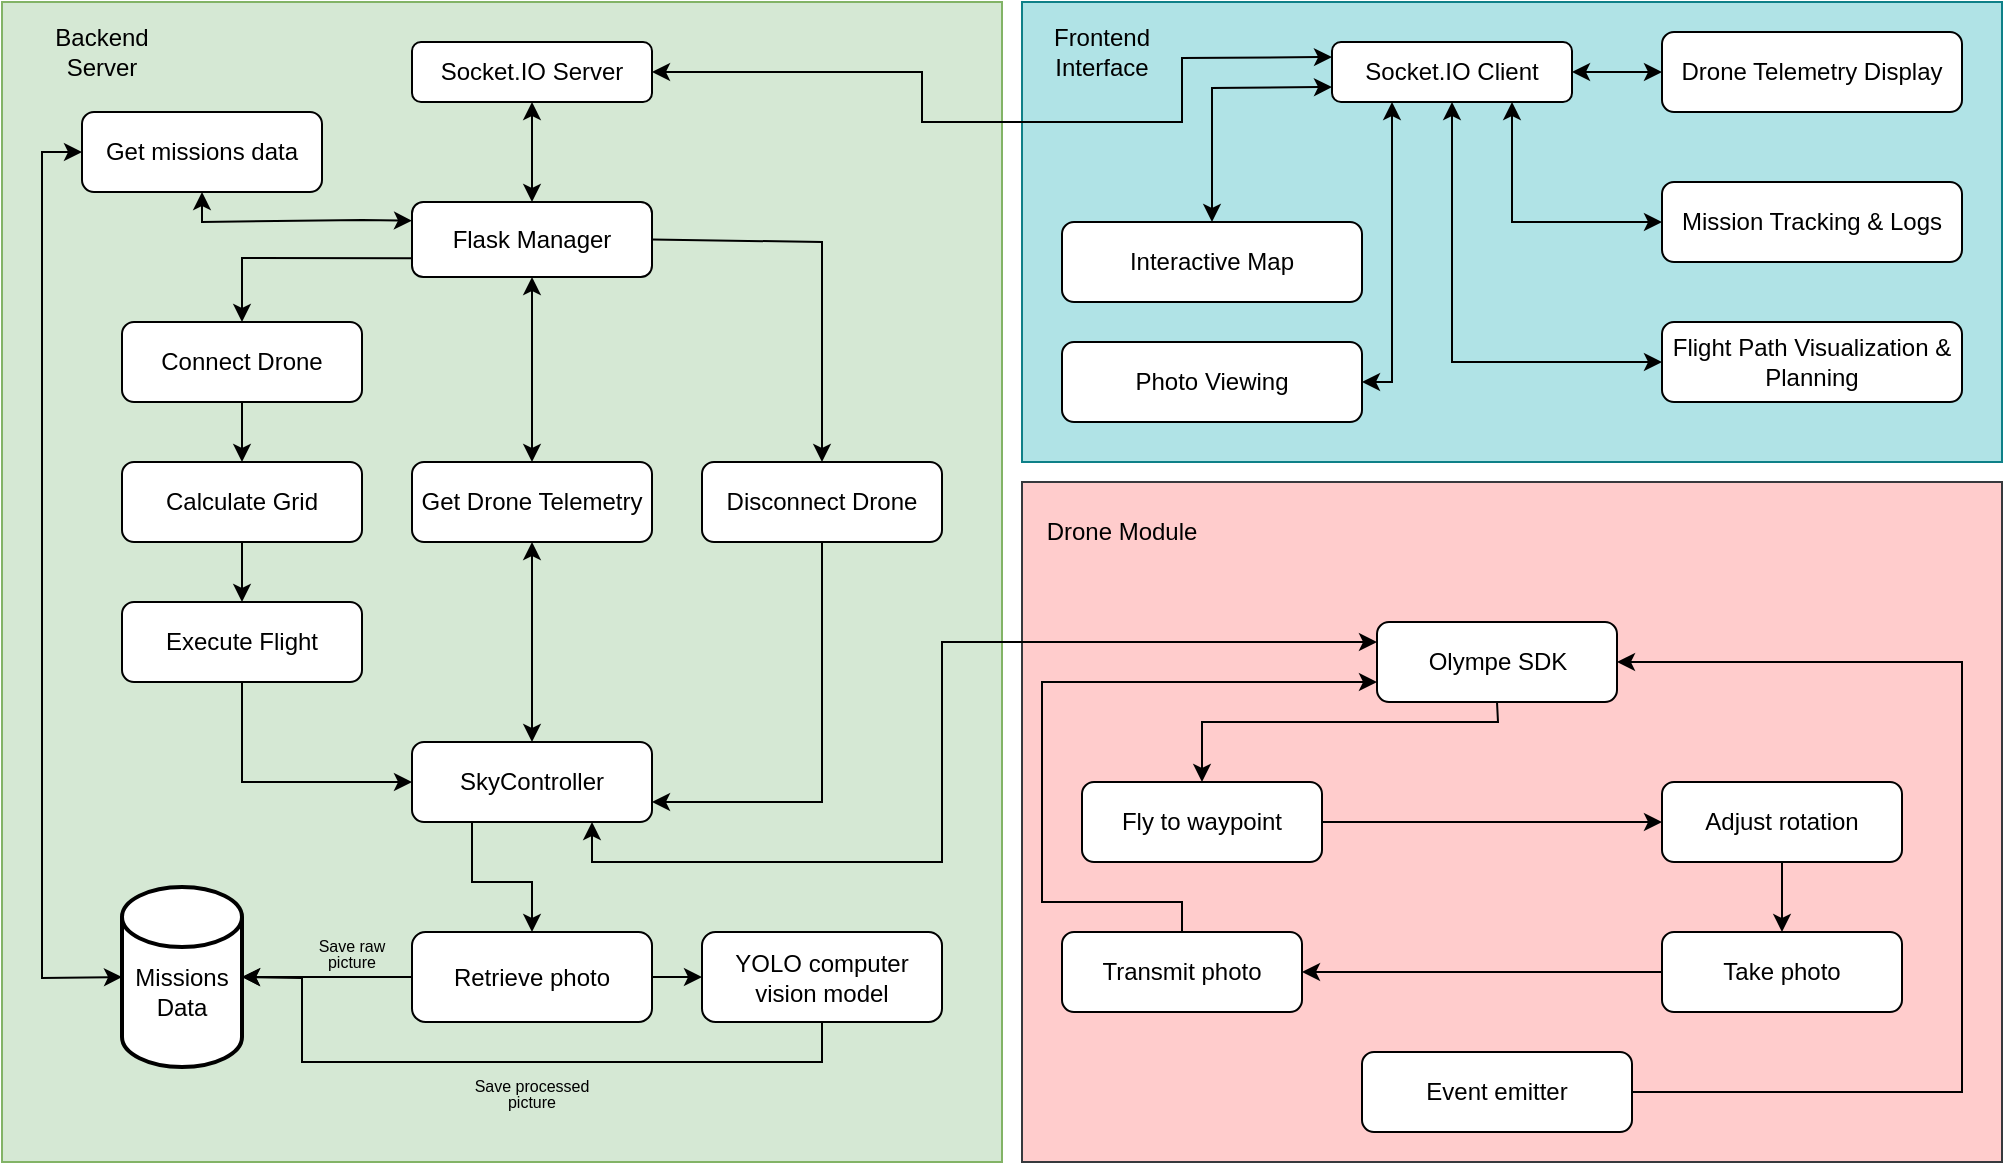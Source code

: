 <mxfile version="27.0.1">
  <diagram id="C5RBs43oDa-KdzZeNtuy" name="Page-1">
    <mxGraphModel dx="2008" dy="646" grid="1" gridSize="10" guides="1" tooltips="1" connect="1" arrows="1" fold="1" page="1" pageScale="1" pageWidth="827" pageHeight="1169" math="0" shadow="0">
      <root>
        <mxCell id="WIyWlLk6GJQsqaUBKTNV-0" />
        <mxCell id="WIyWlLk6GJQsqaUBKTNV-1" parent="WIyWlLk6GJQsqaUBKTNV-0" />
        <mxCell id="asMy0PvWTPp3YbjhJUl--8" value="" style="rounded=0;whiteSpace=wrap;html=1;fillColor=#b0e3e6;strokeColor=#0e8088;" vertex="1" parent="WIyWlLk6GJQsqaUBKTNV-1">
          <mxGeometry x="160" y="40" width="490" height="230" as="geometry" />
        </mxCell>
        <mxCell id="asMy0PvWTPp3YbjhJUl--15" value="" style="rounded=0;whiteSpace=wrap;html=1;fillColor=#d5e8d4;strokeColor=#82b366;labelBackgroundColor=none;" vertex="1" parent="WIyWlLk6GJQsqaUBKTNV-1">
          <mxGeometry x="-350" y="40" width="500" height="580" as="geometry" />
        </mxCell>
        <mxCell id="asMy0PvWTPp3YbjhJUl--16" value="" style="rounded=0;whiteSpace=wrap;html=1;fillColor=#ffcccc;strokeColor=#36393d;" vertex="1" parent="WIyWlLk6GJQsqaUBKTNV-1">
          <mxGeometry x="160" y="280" width="490" height="340" as="geometry" />
        </mxCell>
        <mxCell id="asMy0PvWTPp3YbjhJUl--17" value="Backend Server" style="text;html=1;align=center;verticalAlign=middle;whiteSpace=wrap;rounded=0;" vertex="1" parent="WIyWlLk6GJQsqaUBKTNV-1">
          <mxGeometry x="-340" y="40" width="80" height="50" as="geometry" />
        </mxCell>
        <mxCell id="asMy0PvWTPp3YbjhJUl--18" value="Frontend Interface" style="text;html=1;align=center;verticalAlign=middle;whiteSpace=wrap;rounded=0;" vertex="1" parent="WIyWlLk6GJQsqaUBKTNV-1">
          <mxGeometry x="160" y="40" width="80" height="50" as="geometry" />
        </mxCell>
        <mxCell id="asMy0PvWTPp3YbjhJUl--19" value="Drone Module" style="text;html=1;align=center;verticalAlign=middle;whiteSpace=wrap;rounded=0;" vertex="1" parent="WIyWlLk6GJQsqaUBKTNV-1">
          <mxGeometry x="170" y="280" width="80" height="50" as="geometry" />
        </mxCell>
        <mxCell id="asMy0PvWTPp3YbjhJUl--20" value="Socket.IO Server" style="rounded=1;whiteSpace=wrap;html=1;" vertex="1" parent="WIyWlLk6GJQsqaUBKTNV-1">
          <mxGeometry x="-145" y="60" width="120" height="30" as="geometry" />
        </mxCell>
        <mxCell id="asMy0PvWTPp3YbjhJUl--21" value="Socket.IO Client" style="rounded=1;whiteSpace=wrap;html=1;" vertex="1" parent="WIyWlLk6GJQsqaUBKTNV-1">
          <mxGeometry x="315" y="60" width="120" height="30" as="geometry" />
        </mxCell>
        <mxCell id="asMy0PvWTPp3YbjhJUl--23" value="" style="endArrow=classic;startArrow=classic;html=1;rounded=0;exitX=1;exitY=0.5;exitDx=0;exitDy=0;entryX=0;entryY=0.25;entryDx=0;entryDy=0;" edge="1" parent="WIyWlLk6GJQsqaUBKTNV-1" source="asMy0PvWTPp3YbjhJUl--20" target="asMy0PvWTPp3YbjhJUl--21">
          <mxGeometry width="50" height="50" relative="1" as="geometry">
            <mxPoint x="30" y="210" as="sourcePoint" />
            <mxPoint x="80" y="160" as="targetPoint" />
            <Array as="points">
              <mxPoint x="110" y="75" />
              <mxPoint x="110" y="100" />
              <mxPoint x="240" y="100" />
              <mxPoint x="240" y="68" />
            </Array>
          </mxGeometry>
        </mxCell>
        <mxCell id="asMy0PvWTPp3YbjhJUl--24" value="Photo Viewing" style="rounded=1;whiteSpace=wrap;html=1;" vertex="1" parent="WIyWlLk6GJQsqaUBKTNV-1">
          <mxGeometry x="180" y="210" width="150" height="40" as="geometry" />
        </mxCell>
        <mxCell id="asMy0PvWTPp3YbjhJUl--25" value="Mission Tracking &amp;amp; Logs" style="rounded=1;whiteSpace=wrap;html=1;" vertex="1" parent="WIyWlLk6GJQsqaUBKTNV-1">
          <mxGeometry x="480" y="130" width="150" height="40" as="geometry" />
        </mxCell>
        <mxCell id="asMy0PvWTPp3YbjhJUl--26" value="Drone Telemetry Display" style="rounded=1;whiteSpace=wrap;html=1;" vertex="1" parent="WIyWlLk6GJQsqaUBKTNV-1">
          <mxGeometry x="480" y="55" width="150" height="40" as="geometry" />
        </mxCell>
        <mxCell id="asMy0PvWTPp3YbjhJUl--27" value="Interactive Map" style="rounded=1;whiteSpace=wrap;html=1;" vertex="1" parent="WIyWlLk6GJQsqaUBKTNV-1">
          <mxGeometry x="180" y="150" width="150" height="40" as="geometry" />
        </mxCell>
        <mxCell id="asMy0PvWTPp3YbjhJUl--28" value="Flight Path Visualization &amp;amp; Planning" style="rounded=1;whiteSpace=wrap;html=1;" vertex="1" parent="WIyWlLk6GJQsqaUBKTNV-1">
          <mxGeometry x="480" y="200" width="150" height="40" as="geometry" />
        </mxCell>
        <mxCell id="asMy0PvWTPp3YbjhJUl--42" value="Olympe SDK" style="rounded=1;whiteSpace=wrap;html=1;" vertex="1" parent="WIyWlLk6GJQsqaUBKTNV-1">
          <mxGeometry x="337.5" y="350" width="120" height="40" as="geometry" />
        </mxCell>
        <mxCell id="asMy0PvWTPp3YbjhJUl--43" value="Flask Manager" style="rounded=1;whiteSpace=wrap;html=1;" vertex="1" parent="WIyWlLk6GJQsqaUBKTNV-1">
          <mxGeometry x="-145" y="140" width="120" height="37.5" as="geometry" />
        </mxCell>
        <mxCell id="asMy0PvWTPp3YbjhJUl--48" value="&lt;div&gt;&lt;br&gt;&lt;/div&gt;&lt;div&gt;Missions Data&lt;/div&gt;" style="strokeWidth=2;html=1;shape=mxgraph.flowchart.database;whiteSpace=wrap;rounded=0;strokeColor=default;align=center;verticalAlign=middle;fontFamily=Helvetica;fontSize=12;fontColor=default;fillColor=default;" vertex="1" parent="WIyWlLk6GJQsqaUBKTNV-1">
          <mxGeometry x="-290" y="482.5" width="60" height="90" as="geometry" />
        </mxCell>
        <mxCell id="asMy0PvWTPp3YbjhJUl--49" value="Connect Drone" style="rounded=1;whiteSpace=wrap;html=1;strokeColor=default;align=center;verticalAlign=middle;fontFamily=Helvetica;fontSize=12;fontColor=default;fillColor=default;" vertex="1" parent="WIyWlLk6GJQsqaUBKTNV-1">
          <mxGeometry x="-290" y="200" width="120" height="40" as="geometry" />
        </mxCell>
        <mxCell id="asMy0PvWTPp3YbjhJUl--56" value="" style="endArrow=classic;startArrow=classic;html=1;rounded=0;fontFamily=Helvetica;fontSize=12;fontColor=default;exitX=0.5;exitY=0;exitDx=0;exitDy=0;entryX=0.5;entryY=1;entryDx=0;entryDy=0;" edge="1" parent="WIyWlLk6GJQsqaUBKTNV-1" source="asMy0PvWTPp3YbjhJUl--43" target="asMy0PvWTPp3YbjhJUl--20">
          <mxGeometry width="50" height="50" relative="1" as="geometry">
            <mxPoint x="220" y="320" as="sourcePoint" />
            <mxPoint x="270" y="270" as="targetPoint" />
          </mxGeometry>
        </mxCell>
        <mxCell id="asMy0PvWTPp3YbjhJUl--139" value="" style="edgeStyle=orthogonalEdgeStyle;rounded=0;orthogonalLoop=1;jettySize=auto;html=1;fontFamily=Helvetica;fontSize=12;fontColor=default;entryX=1;entryY=0.75;entryDx=0;entryDy=0;exitX=0.5;exitY=1;exitDx=0;exitDy=0;" edge="1" parent="WIyWlLk6GJQsqaUBKTNV-1" source="asMy0PvWTPp3YbjhJUl--63" target="asMy0PvWTPp3YbjhJUl--64">
          <mxGeometry relative="1" as="geometry" />
        </mxCell>
        <mxCell id="asMy0PvWTPp3YbjhJUl--63" value="Disconnect Drone" style="rounded=1;whiteSpace=wrap;html=1;strokeColor=default;align=center;verticalAlign=middle;fontFamily=Helvetica;fontSize=12;fontColor=default;fillColor=default;" vertex="1" parent="WIyWlLk6GJQsqaUBKTNV-1">
          <mxGeometry y="270" width="120" height="40" as="geometry" />
        </mxCell>
        <mxCell id="asMy0PvWTPp3YbjhJUl--64" value="SkyController" style="rounded=1;whiteSpace=wrap;html=1;strokeColor=default;align=center;verticalAlign=middle;fontFamily=Helvetica;fontSize=12;fontColor=default;fillColor=default;" vertex="1" parent="WIyWlLk6GJQsqaUBKTNV-1">
          <mxGeometry x="-145" y="410" width="120" height="40" as="geometry" />
        </mxCell>
        <mxCell id="asMy0PvWTPp3YbjhJUl--65" value="Get Drone Telemetry" style="rounded=1;whiteSpace=wrap;html=1;strokeColor=default;align=center;verticalAlign=middle;fontFamily=Helvetica;fontSize=12;fontColor=default;fillColor=default;" vertex="1" parent="WIyWlLk6GJQsqaUBKTNV-1">
          <mxGeometry x="-145" y="270" width="120" height="40" as="geometry" />
        </mxCell>
        <mxCell id="asMy0PvWTPp3YbjhJUl--141" value="" style="edgeStyle=orthogonalEdgeStyle;rounded=0;orthogonalLoop=1;jettySize=auto;html=1;fontFamily=Helvetica;fontSize=12;fontColor=default;" edge="1" parent="WIyWlLk6GJQsqaUBKTNV-1" source="asMy0PvWTPp3YbjhJUl--66" target="asMy0PvWTPp3YbjhJUl--67">
          <mxGeometry relative="1" as="geometry" />
        </mxCell>
        <mxCell id="asMy0PvWTPp3YbjhJUl--66" value="Calculate Grid" style="rounded=1;whiteSpace=wrap;html=1;strokeColor=default;align=center;verticalAlign=middle;fontFamily=Helvetica;fontSize=12;fontColor=default;fillColor=default;" vertex="1" parent="WIyWlLk6GJQsqaUBKTNV-1">
          <mxGeometry x="-290" y="270" width="120" height="40" as="geometry" />
        </mxCell>
        <mxCell id="asMy0PvWTPp3YbjhJUl--67" value="Execute Flight" style="rounded=1;whiteSpace=wrap;html=1;strokeColor=default;align=center;verticalAlign=middle;fontFamily=Helvetica;fontSize=12;fontColor=default;fillColor=default;" vertex="1" parent="WIyWlLk6GJQsqaUBKTNV-1">
          <mxGeometry x="-290" y="340" width="120" height="40" as="geometry" />
        </mxCell>
        <mxCell id="asMy0PvWTPp3YbjhJUl--76" value="" style="endArrow=classic;startArrow=classic;html=1;rounded=0;fontFamily=Helvetica;fontSize=12;fontColor=default;exitX=0.75;exitY=1;exitDx=0;exitDy=0;entryX=0;entryY=0.25;entryDx=0;entryDy=0;" edge="1" parent="WIyWlLk6GJQsqaUBKTNV-1" source="asMy0PvWTPp3YbjhJUl--64" target="asMy0PvWTPp3YbjhJUl--42">
          <mxGeometry width="50" height="50" relative="1" as="geometry">
            <mxPoint x="-60" y="530" as="sourcePoint" />
            <mxPoint x="-10" y="480" as="targetPoint" />
            <Array as="points">
              <mxPoint x="-55" y="470" />
              <mxPoint x="120" y="470" />
              <mxPoint x="120" y="370" />
              <mxPoint x="120" y="360" />
            </Array>
          </mxGeometry>
        </mxCell>
        <mxCell id="asMy0PvWTPp3YbjhJUl--82" value="" style="endArrow=classic;startArrow=classic;html=1;rounded=0;fontFamily=Helvetica;fontSize=12;fontColor=default;exitX=0.5;exitY=1;exitDx=0;exitDy=0;entryX=0.5;entryY=0;entryDx=0;entryDy=0;" edge="1" parent="WIyWlLk6GJQsqaUBKTNV-1" source="asMy0PvWTPp3YbjhJUl--65" target="asMy0PvWTPp3YbjhJUl--64">
          <mxGeometry width="50" height="50" relative="1" as="geometry">
            <mxPoint x="220" y="370" as="sourcePoint" />
            <mxPoint x="270" y="320" as="targetPoint" />
          </mxGeometry>
        </mxCell>
        <mxCell id="asMy0PvWTPp3YbjhJUl--83" value="" style="endArrow=classic;startArrow=classic;html=1;rounded=0;fontFamily=Helvetica;fontSize=12;fontColor=default;exitX=0.5;exitY=0;exitDx=0;exitDy=0;entryX=0.5;entryY=1;entryDx=0;entryDy=0;" edge="1" parent="WIyWlLk6GJQsqaUBKTNV-1" source="asMy0PvWTPp3YbjhJUl--65" target="asMy0PvWTPp3YbjhJUl--43">
          <mxGeometry width="50" height="50" relative="1" as="geometry">
            <mxPoint x="220" y="370" as="sourcePoint" />
            <mxPoint x="270" y="320" as="targetPoint" />
          </mxGeometry>
        </mxCell>
        <mxCell id="asMy0PvWTPp3YbjhJUl--91" value="" style="edgeStyle=orthogonalEdgeStyle;rounded=0;orthogonalLoop=1;jettySize=auto;html=1;fontFamily=Helvetica;fontSize=12;fontColor=default;" edge="1" parent="WIyWlLk6GJQsqaUBKTNV-1" source="asMy0PvWTPp3YbjhJUl--85" target="asMy0PvWTPp3YbjhJUl--86">
          <mxGeometry relative="1" as="geometry" />
        </mxCell>
        <mxCell id="asMy0PvWTPp3YbjhJUl--85" value="Fly to waypoint" style="rounded=1;whiteSpace=wrap;html=1;strokeColor=default;align=center;verticalAlign=middle;fontFamily=Helvetica;fontSize=12;fontColor=default;fillColor=default;" vertex="1" parent="WIyWlLk6GJQsqaUBKTNV-1">
          <mxGeometry x="190" y="430" width="120" height="40" as="geometry" />
        </mxCell>
        <mxCell id="asMy0PvWTPp3YbjhJUl--92" value="" style="edgeStyle=orthogonalEdgeStyle;rounded=0;orthogonalLoop=1;jettySize=auto;html=1;fontFamily=Helvetica;fontSize=12;fontColor=default;" edge="1" parent="WIyWlLk6GJQsqaUBKTNV-1" source="asMy0PvWTPp3YbjhJUl--86" target="asMy0PvWTPp3YbjhJUl--87">
          <mxGeometry relative="1" as="geometry" />
        </mxCell>
        <mxCell id="asMy0PvWTPp3YbjhJUl--86" value="Adjust rotation" style="rounded=1;whiteSpace=wrap;html=1;strokeColor=default;align=center;verticalAlign=middle;fontFamily=Helvetica;fontSize=12;fontColor=default;fillColor=default;" vertex="1" parent="WIyWlLk6GJQsqaUBKTNV-1">
          <mxGeometry x="480" y="430" width="120" height="40" as="geometry" />
        </mxCell>
        <mxCell id="asMy0PvWTPp3YbjhJUl--93" value="" style="edgeStyle=orthogonalEdgeStyle;rounded=0;orthogonalLoop=1;jettySize=auto;html=1;fontFamily=Helvetica;fontSize=12;fontColor=default;" edge="1" parent="WIyWlLk6GJQsqaUBKTNV-1" source="asMy0PvWTPp3YbjhJUl--87" target="asMy0PvWTPp3YbjhJUl--89">
          <mxGeometry relative="1" as="geometry" />
        </mxCell>
        <mxCell id="asMy0PvWTPp3YbjhJUl--87" value="Take photo" style="rounded=1;whiteSpace=wrap;html=1;strokeColor=default;align=center;verticalAlign=middle;fontFamily=Helvetica;fontSize=12;fontColor=default;fillColor=default;" vertex="1" parent="WIyWlLk6GJQsqaUBKTNV-1">
          <mxGeometry x="480" y="505" width="120" height="40" as="geometry" />
        </mxCell>
        <mxCell id="asMy0PvWTPp3YbjhJUl--89" value="Transmit photo" style="rounded=1;whiteSpace=wrap;html=1;strokeColor=default;align=center;verticalAlign=middle;fontFamily=Helvetica;fontSize=12;fontColor=default;fillColor=default;" vertex="1" parent="WIyWlLk6GJQsqaUBKTNV-1">
          <mxGeometry x="180" y="505" width="120" height="40" as="geometry" />
        </mxCell>
        <mxCell id="asMy0PvWTPp3YbjhJUl--90" value="" style="endArrow=classic;html=1;rounded=0;fontFamily=Helvetica;fontSize=12;fontColor=default;exitX=0.5;exitY=1;exitDx=0;exitDy=0;entryX=0.5;entryY=0;entryDx=0;entryDy=0;" edge="1" parent="WIyWlLk6GJQsqaUBKTNV-1" source="asMy0PvWTPp3YbjhJUl--42" target="asMy0PvWTPp3YbjhJUl--85">
          <mxGeometry width="50" height="50" relative="1" as="geometry">
            <mxPoint x="220" y="370" as="sourcePoint" />
            <mxPoint x="270" y="320" as="targetPoint" />
            <Array as="points">
              <mxPoint x="398" y="400" />
              <mxPoint x="250" y="400" />
            </Array>
          </mxGeometry>
        </mxCell>
        <mxCell id="asMy0PvWTPp3YbjhJUl--96" value="" style="endArrow=classic;html=1;rounded=0;fontFamily=Helvetica;fontSize=12;fontColor=default;exitX=0.5;exitY=0;exitDx=0;exitDy=0;entryX=0;entryY=0.75;entryDx=0;entryDy=0;" edge="1" parent="WIyWlLk6GJQsqaUBKTNV-1" source="asMy0PvWTPp3YbjhJUl--89" target="asMy0PvWTPp3YbjhJUl--42">
          <mxGeometry width="50" height="50" relative="1" as="geometry">
            <mxPoint x="220" y="370" as="sourcePoint" />
            <mxPoint x="270" y="320" as="targetPoint" />
            <Array as="points">
              <mxPoint x="240" y="490" />
              <mxPoint x="170" y="490" />
              <mxPoint x="170" y="380" />
            </Array>
          </mxGeometry>
        </mxCell>
        <mxCell id="asMy0PvWTPp3YbjhJUl--98" value="" style="edgeStyle=orthogonalEdgeStyle;rounded=0;orthogonalLoop=1;jettySize=auto;html=1;fontFamily=Helvetica;fontSize=12;fontColor=default;entryX=1;entryY=0.5;entryDx=0;entryDy=0;entryPerimeter=0;" edge="1" parent="WIyWlLk6GJQsqaUBKTNV-1" source="asMy0PvWTPp3YbjhJUl--97" target="asMy0PvWTPp3YbjhJUl--48">
          <mxGeometry relative="1" as="geometry" />
        </mxCell>
        <mxCell id="asMy0PvWTPp3YbjhJUl--106" value="" style="edgeStyle=orthogonalEdgeStyle;rounded=0;orthogonalLoop=1;jettySize=auto;html=1;fontFamily=Helvetica;fontSize=12;fontColor=default;" edge="1" parent="WIyWlLk6GJQsqaUBKTNV-1" source="asMy0PvWTPp3YbjhJUl--97" target="asMy0PvWTPp3YbjhJUl--105">
          <mxGeometry relative="1" as="geometry" />
        </mxCell>
        <mxCell id="asMy0PvWTPp3YbjhJUl--97" value="Retrieve photo" style="rounded=1;whiteSpace=wrap;html=1;strokeColor=default;align=center;verticalAlign=middle;fontFamily=Helvetica;fontSize=12;fontColor=default;fillColor=default;" vertex="1" parent="WIyWlLk6GJQsqaUBKTNV-1">
          <mxGeometry x="-145" y="505" width="120" height="45" as="geometry" />
        </mxCell>
        <mxCell id="asMy0PvWTPp3YbjhJUl--100" value="Event emitter" style="rounded=1;whiteSpace=wrap;html=1;strokeColor=default;align=center;verticalAlign=middle;fontFamily=Helvetica;fontSize=12;fontColor=default;fillColor=default;" vertex="1" parent="WIyWlLk6GJQsqaUBKTNV-1">
          <mxGeometry x="330" y="565" width="135" height="40" as="geometry" />
        </mxCell>
        <mxCell id="asMy0PvWTPp3YbjhJUl--103" value="" style="endArrow=classic;html=1;rounded=0;fontFamily=Helvetica;fontSize=12;fontColor=default;exitX=1;exitY=0.5;exitDx=0;exitDy=0;entryX=1;entryY=0.5;entryDx=0;entryDy=0;" edge="1" parent="WIyWlLk6GJQsqaUBKTNV-1" source="asMy0PvWTPp3YbjhJUl--100" target="asMy0PvWTPp3YbjhJUl--42">
          <mxGeometry width="50" height="50" relative="1" as="geometry">
            <mxPoint x="220" y="560" as="sourcePoint" />
            <mxPoint x="270" y="510" as="targetPoint" />
            <Array as="points">
              <mxPoint x="630" y="585" />
              <mxPoint x="630" y="370" />
            </Array>
          </mxGeometry>
        </mxCell>
        <mxCell id="asMy0PvWTPp3YbjhJUl--104" value="" style="endArrow=classic;html=1;rounded=0;fontFamily=Helvetica;fontSize=12;fontColor=default;exitX=0.25;exitY=1;exitDx=0;exitDy=0;entryX=0.5;entryY=0;entryDx=0;entryDy=0;" edge="1" parent="WIyWlLk6GJQsqaUBKTNV-1" source="asMy0PvWTPp3YbjhJUl--64" target="asMy0PvWTPp3YbjhJUl--97">
          <mxGeometry width="50" height="50" relative="1" as="geometry">
            <mxPoint x="220" y="560" as="sourcePoint" />
            <mxPoint x="270" y="510" as="targetPoint" />
            <Array as="points">
              <mxPoint x="-115" y="480" />
              <mxPoint x="-85" y="480" />
            </Array>
          </mxGeometry>
        </mxCell>
        <mxCell id="asMy0PvWTPp3YbjhJUl--105" value="YOLO computer vision model" style="rounded=1;whiteSpace=wrap;html=1;strokeColor=default;align=center;verticalAlign=middle;fontFamily=Helvetica;fontSize=12;fontColor=default;fillColor=default;" vertex="1" parent="WIyWlLk6GJQsqaUBKTNV-1">
          <mxGeometry y="505" width="120" height="45" as="geometry" />
        </mxCell>
        <mxCell id="asMy0PvWTPp3YbjhJUl--109" value="" style="endArrow=classic;html=1;rounded=0;fontFamily=Helvetica;fontSize=12;fontColor=default;exitX=0.5;exitY=1;exitDx=0;exitDy=0;entryX=1;entryY=0.5;entryDx=0;entryDy=0;entryPerimeter=0;" edge="1" parent="WIyWlLk6GJQsqaUBKTNV-1" source="asMy0PvWTPp3YbjhJUl--105" target="asMy0PvWTPp3YbjhJUl--48">
          <mxGeometry width="50" height="50" relative="1" as="geometry">
            <mxPoint x="220" y="390" as="sourcePoint" />
            <mxPoint x="270" y="340" as="targetPoint" />
            <Array as="points">
              <mxPoint x="60" y="570" />
              <mxPoint x="-160" y="570" />
              <mxPoint x="-200" y="570" />
              <mxPoint x="-200" y="528" />
            </Array>
          </mxGeometry>
        </mxCell>
        <mxCell id="asMy0PvWTPp3YbjhJUl--110" value="&lt;div style=&quot;line-height: 60%;&quot;&gt;&lt;font style=&quot;font-size: 8px; line-height: 60%;&quot;&gt;Save raw picture&lt;/font&gt;&lt;/div&gt;" style="text;html=1;align=center;verticalAlign=middle;whiteSpace=wrap;rounded=0;fontFamily=Helvetica;fontSize=12;fontColor=default;" vertex="1" parent="WIyWlLk6GJQsqaUBKTNV-1">
          <mxGeometry x="-205" y="500" width="60" height="30" as="geometry" />
        </mxCell>
        <mxCell id="asMy0PvWTPp3YbjhJUl--112" value="&lt;div style=&quot;line-height: 60%;&quot;&gt;&lt;div&gt;&lt;font style=&quot;font-size: 8px; line-height: 60%;&quot;&gt;Save processed picture&lt;/font&gt;&lt;/div&gt;&lt;/div&gt;" style="text;html=1;align=center;verticalAlign=middle;whiteSpace=wrap;rounded=0;fontFamily=Helvetica;fontSize=12;fontColor=default;" vertex="1" parent="WIyWlLk6GJQsqaUBKTNV-1">
          <mxGeometry x="-115" y="570" width="60" height="30" as="geometry" />
        </mxCell>
        <mxCell id="asMy0PvWTPp3YbjhJUl--118" value="Get missions data" style="rounded=1;whiteSpace=wrap;html=1;strokeColor=default;align=center;verticalAlign=middle;fontFamily=Helvetica;fontSize=12;fontColor=default;fillColor=default;" vertex="1" parent="WIyWlLk6GJQsqaUBKTNV-1">
          <mxGeometry x="-310" y="95" width="120" height="40" as="geometry" />
        </mxCell>
        <mxCell id="asMy0PvWTPp3YbjhJUl--120" value="" style="endArrow=classic;startArrow=classic;html=1;rounded=0;fontFamily=Helvetica;fontSize=12;fontColor=default;entryX=0;entryY=0.5;entryDx=0;entryDy=0;exitX=0;exitY=0.5;exitDx=0;exitDy=0;exitPerimeter=0;" edge="1" parent="WIyWlLk6GJQsqaUBKTNV-1" source="asMy0PvWTPp3YbjhJUl--48" target="asMy0PvWTPp3YbjhJUl--118">
          <mxGeometry width="50" height="50" relative="1" as="geometry">
            <mxPoint x="180" y="370" as="sourcePoint" />
            <mxPoint x="230" y="320" as="targetPoint" />
            <Array as="points">
              <mxPoint x="-330" y="528" />
              <mxPoint x="-330" y="115" />
            </Array>
          </mxGeometry>
        </mxCell>
        <mxCell id="asMy0PvWTPp3YbjhJUl--121" value="" style="endArrow=classic;html=1;rounded=0;fontFamily=Helvetica;fontSize=12;fontColor=default;exitX=1;exitY=0.5;exitDx=0;exitDy=0;entryX=0.5;entryY=0;entryDx=0;entryDy=0;" edge="1" parent="WIyWlLk6GJQsqaUBKTNV-1" source="asMy0PvWTPp3YbjhJUl--43" target="asMy0PvWTPp3YbjhJUl--63">
          <mxGeometry width="50" height="50" relative="1" as="geometry">
            <mxPoint x="180" y="370" as="sourcePoint" />
            <mxPoint x="230" y="320" as="targetPoint" />
            <Array as="points">
              <mxPoint x="60" y="160" />
            </Array>
          </mxGeometry>
        </mxCell>
        <mxCell id="asMy0PvWTPp3YbjhJUl--123" value="" style="endArrow=classic;html=1;rounded=0;fontFamily=Helvetica;fontSize=12;fontColor=default;exitX=0;exitY=0.75;exitDx=0;exitDy=0;entryX=0.5;entryY=0;entryDx=0;entryDy=0;" edge="1" parent="WIyWlLk6GJQsqaUBKTNV-1" source="asMy0PvWTPp3YbjhJUl--43" target="asMy0PvWTPp3YbjhJUl--49">
          <mxGeometry width="50" height="50" relative="1" as="geometry">
            <mxPoint x="180" y="370" as="sourcePoint" />
            <mxPoint x="230" y="320" as="targetPoint" />
            <Array as="points">
              <mxPoint x="-230" y="168" />
            </Array>
          </mxGeometry>
        </mxCell>
        <mxCell id="asMy0PvWTPp3YbjhJUl--125" value="" style="endArrow=classic;startArrow=classic;html=1;rounded=0;fontFamily=Helvetica;fontSize=12;fontColor=default;exitX=0.5;exitY=1;exitDx=0;exitDy=0;entryX=0;entryY=0.25;entryDx=0;entryDy=0;" edge="1" parent="WIyWlLk6GJQsqaUBKTNV-1" source="asMy0PvWTPp3YbjhJUl--118" target="asMy0PvWTPp3YbjhJUl--43">
          <mxGeometry width="50" height="50" relative="1" as="geometry">
            <mxPoint x="180" y="370" as="sourcePoint" />
            <mxPoint x="230" y="320" as="targetPoint" />
            <Array as="points">
              <mxPoint x="-250" y="150" />
              <mxPoint x="-170" y="149" />
            </Array>
          </mxGeometry>
        </mxCell>
        <mxCell id="asMy0PvWTPp3YbjhJUl--130" value="" style="endArrow=classic;startArrow=classic;html=1;rounded=0;fontFamily=Helvetica;fontSize=12;fontColor=default;exitX=0.5;exitY=0;exitDx=0;exitDy=0;entryX=0;entryY=0.75;entryDx=0;entryDy=0;" edge="1" parent="WIyWlLk6GJQsqaUBKTNV-1" source="asMy0PvWTPp3YbjhJUl--27" target="asMy0PvWTPp3YbjhJUl--21">
          <mxGeometry width="50" height="50" relative="1" as="geometry">
            <mxPoint x="180" y="370" as="sourcePoint" />
            <mxPoint x="230" y="320" as="targetPoint" />
            <Array as="points">
              <mxPoint x="255" y="130" />
              <mxPoint x="255" y="83" />
            </Array>
          </mxGeometry>
        </mxCell>
        <mxCell id="asMy0PvWTPp3YbjhJUl--131" value="" style="endArrow=classic;startArrow=classic;html=1;rounded=0;fontFamily=Helvetica;fontSize=12;fontColor=default;exitX=1;exitY=0.5;exitDx=0;exitDy=0;entryX=0;entryY=0.5;entryDx=0;entryDy=0;" edge="1" parent="WIyWlLk6GJQsqaUBKTNV-1" source="asMy0PvWTPp3YbjhJUl--21" target="asMy0PvWTPp3YbjhJUl--26">
          <mxGeometry width="50" height="50" relative="1" as="geometry">
            <mxPoint x="265" y="160" as="sourcePoint" />
            <mxPoint x="385" y="100" as="targetPoint" />
            <Array as="points">
              <mxPoint x="460" y="75" />
            </Array>
          </mxGeometry>
        </mxCell>
        <mxCell id="asMy0PvWTPp3YbjhJUl--132" value="" style="endArrow=classic;startArrow=classic;html=1;rounded=0;fontFamily=Helvetica;fontSize=12;fontColor=default;exitX=0.75;exitY=1;exitDx=0;exitDy=0;entryX=0;entryY=0.5;entryDx=0;entryDy=0;" edge="1" parent="WIyWlLk6GJQsqaUBKTNV-1" source="asMy0PvWTPp3YbjhJUl--21" target="asMy0PvWTPp3YbjhJUl--25">
          <mxGeometry width="50" height="50" relative="1" as="geometry">
            <mxPoint x="445" y="85" as="sourcePoint" />
            <mxPoint x="490" y="85" as="targetPoint" />
            <Array as="points">
              <mxPoint x="405" y="150" />
            </Array>
          </mxGeometry>
        </mxCell>
        <mxCell id="asMy0PvWTPp3YbjhJUl--133" value="" style="endArrow=classic;startArrow=classic;html=1;rounded=0;fontFamily=Helvetica;fontSize=12;fontColor=default;exitX=0.5;exitY=1;exitDx=0;exitDy=0;entryX=0;entryY=0.5;entryDx=0;entryDy=0;" edge="1" parent="WIyWlLk6GJQsqaUBKTNV-1" source="asMy0PvWTPp3YbjhJUl--21" target="asMy0PvWTPp3YbjhJUl--28">
          <mxGeometry width="50" height="50" relative="1" as="geometry">
            <mxPoint x="415" y="100" as="sourcePoint" />
            <mxPoint x="490" y="137" as="targetPoint" />
            <Array as="points">
              <mxPoint x="375" y="220" />
            </Array>
          </mxGeometry>
        </mxCell>
        <mxCell id="asMy0PvWTPp3YbjhJUl--136" value="" style="endArrow=classic;startArrow=classic;html=1;rounded=0;fontFamily=Helvetica;fontSize=12;fontColor=default;exitX=1;exitY=0.5;exitDx=0;exitDy=0;entryX=0.25;entryY=1;entryDx=0;entryDy=0;" edge="1" parent="WIyWlLk6GJQsqaUBKTNV-1" source="asMy0PvWTPp3YbjhJUl--24" target="asMy0PvWTPp3YbjhJUl--21">
          <mxGeometry width="50" height="50" relative="1" as="geometry">
            <mxPoint x="180" y="370" as="sourcePoint" />
            <mxPoint x="230" y="320" as="targetPoint" />
            <Array as="points">
              <mxPoint x="345" y="230" />
            </Array>
          </mxGeometry>
        </mxCell>
        <mxCell id="asMy0PvWTPp3YbjhJUl--140" value="" style="endArrow=classic;html=1;rounded=0;fontFamily=Helvetica;fontSize=12;fontColor=default;exitX=0.5;exitY=1;exitDx=0;exitDy=0;entryX=0;entryY=0.5;entryDx=0;entryDy=0;" edge="1" parent="WIyWlLk6GJQsqaUBKTNV-1" source="asMy0PvWTPp3YbjhJUl--67" target="asMy0PvWTPp3YbjhJUl--64">
          <mxGeometry width="50" height="50" relative="1" as="geometry">
            <mxPoint x="80" y="300" as="sourcePoint" />
            <mxPoint x="130" y="250" as="targetPoint" />
            <Array as="points">
              <mxPoint x="-230" y="430" />
            </Array>
          </mxGeometry>
        </mxCell>
        <mxCell id="asMy0PvWTPp3YbjhJUl--144" value="" style="endArrow=classic;html=1;rounded=0;fontFamily=Helvetica;fontSize=12;fontColor=default;exitX=0.5;exitY=1;exitDx=0;exitDy=0;entryX=0.5;entryY=0;entryDx=0;entryDy=0;" edge="1" parent="WIyWlLk6GJQsqaUBKTNV-1" source="asMy0PvWTPp3YbjhJUl--49" target="asMy0PvWTPp3YbjhJUl--66">
          <mxGeometry width="50" height="50" relative="1" as="geometry">
            <mxPoint x="80" y="300" as="sourcePoint" />
            <mxPoint x="130" y="250" as="targetPoint" />
          </mxGeometry>
        </mxCell>
      </root>
    </mxGraphModel>
  </diagram>
</mxfile>
